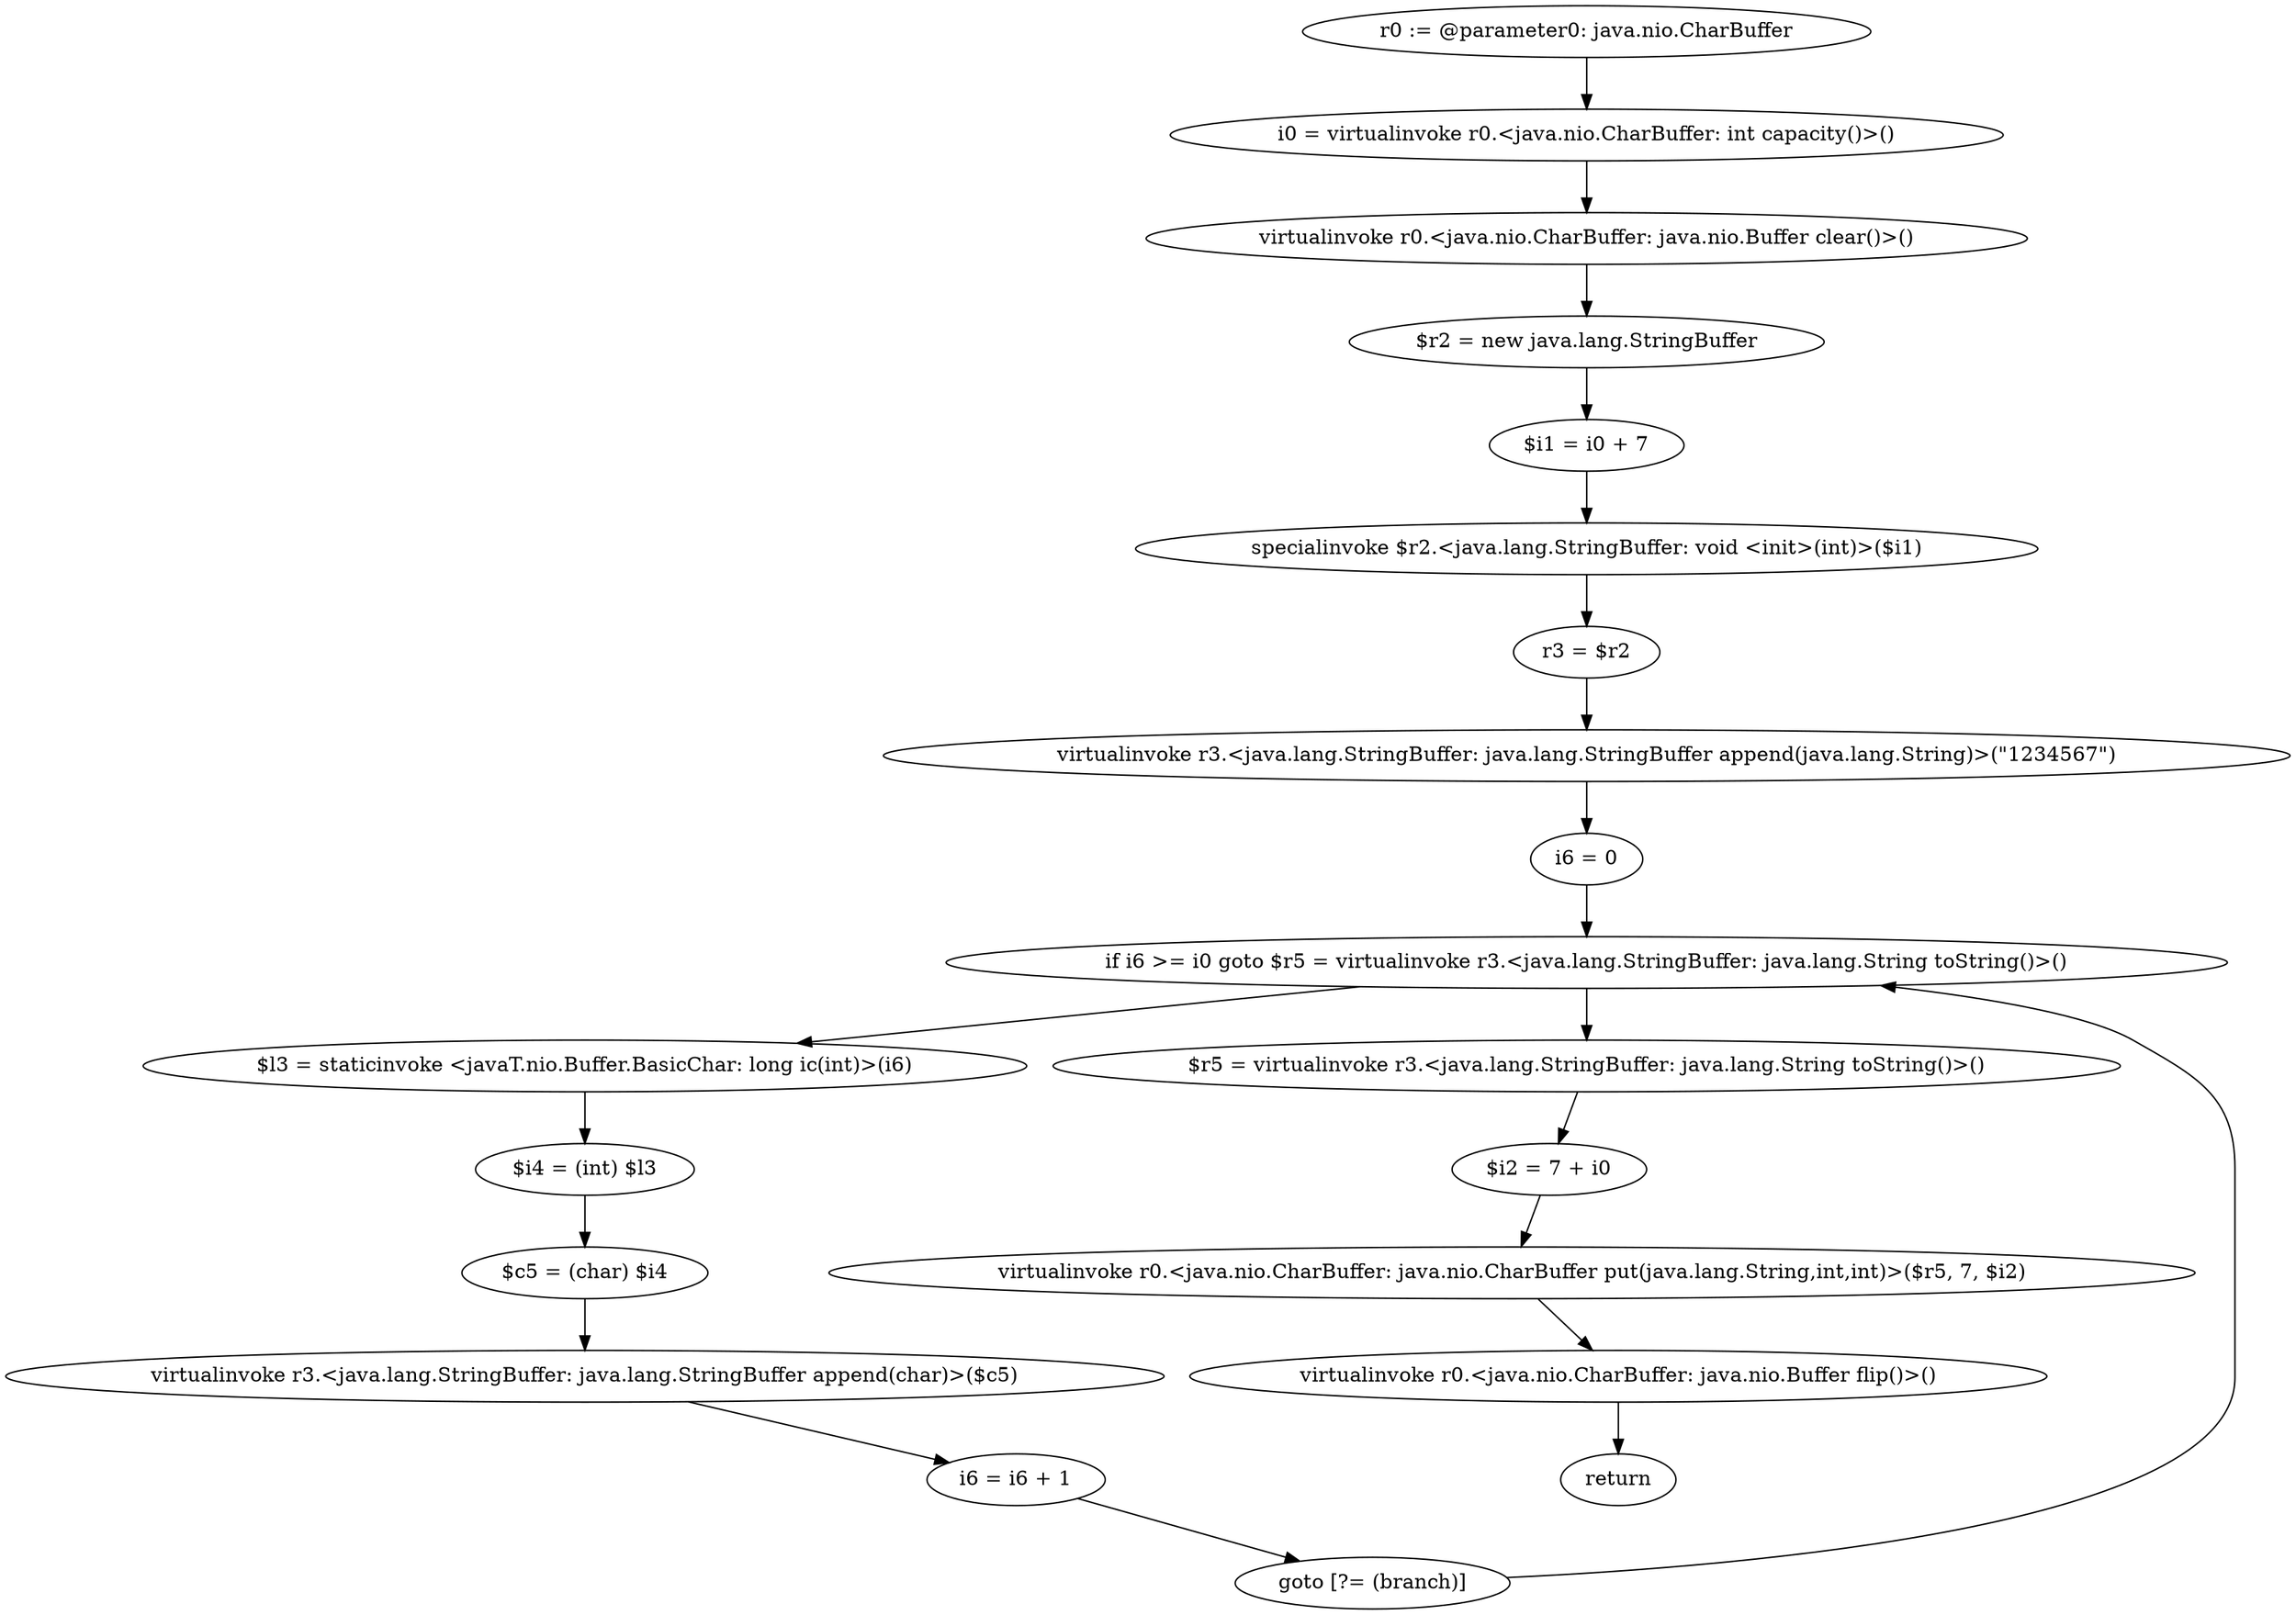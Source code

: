digraph "unitGraph" {
    "r0 := @parameter0: java.nio.CharBuffer"
    "i0 = virtualinvoke r0.<java.nio.CharBuffer: int capacity()>()"
    "virtualinvoke r0.<java.nio.CharBuffer: java.nio.Buffer clear()>()"
    "$r2 = new java.lang.StringBuffer"
    "$i1 = i0 + 7"
    "specialinvoke $r2.<java.lang.StringBuffer: void <init>(int)>($i1)"
    "r3 = $r2"
    "virtualinvoke r3.<java.lang.StringBuffer: java.lang.StringBuffer append(java.lang.String)>(\"1234567\")"
    "i6 = 0"
    "if i6 >= i0 goto $r5 = virtualinvoke r3.<java.lang.StringBuffer: java.lang.String toString()>()"
    "$l3 = staticinvoke <javaT.nio.Buffer.BasicChar: long ic(int)>(i6)"
    "$i4 = (int) $l3"
    "$c5 = (char) $i4"
    "virtualinvoke r3.<java.lang.StringBuffer: java.lang.StringBuffer append(char)>($c5)"
    "i6 = i6 + 1"
    "goto [?= (branch)]"
    "$r5 = virtualinvoke r3.<java.lang.StringBuffer: java.lang.String toString()>()"
    "$i2 = 7 + i0"
    "virtualinvoke r0.<java.nio.CharBuffer: java.nio.CharBuffer put(java.lang.String,int,int)>($r5, 7, $i2)"
    "virtualinvoke r0.<java.nio.CharBuffer: java.nio.Buffer flip()>()"
    "return"
    "r0 := @parameter0: java.nio.CharBuffer"->"i0 = virtualinvoke r0.<java.nio.CharBuffer: int capacity()>()";
    "i0 = virtualinvoke r0.<java.nio.CharBuffer: int capacity()>()"->"virtualinvoke r0.<java.nio.CharBuffer: java.nio.Buffer clear()>()";
    "virtualinvoke r0.<java.nio.CharBuffer: java.nio.Buffer clear()>()"->"$r2 = new java.lang.StringBuffer";
    "$r2 = new java.lang.StringBuffer"->"$i1 = i0 + 7";
    "$i1 = i0 + 7"->"specialinvoke $r2.<java.lang.StringBuffer: void <init>(int)>($i1)";
    "specialinvoke $r2.<java.lang.StringBuffer: void <init>(int)>($i1)"->"r3 = $r2";
    "r3 = $r2"->"virtualinvoke r3.<java.lang.StringBuffer: java.lang.StringBuffer append(java.lang.String)>(\"1234567\")";
    "virtualinvoke r3.<java.lang.StringBuffer: java.lang.StringBuffer append(java.lang.String)>(\"1234567\")"->"i6 = 0";
    "i6 = 0"->"if i6 >= i0 goto $r5 = virtualinvoke r3.<java.lang.StringBuffer: java.lang.String toString()>()";
    "if i6 >= i0 goto $r5 = virtualinvoke r3.<java.lang.StringBuffer: java.lang.String toString()>()"->"$l3 = staticinvoke <javaT.nio.Buffer.BasicChar: long ic(int)>(i6)";
    "if i6 >= i0 goto $r5 = virtualinvoke r3.<java.lang.StringBuffer: java.lang.String toString()>()"->"$r5 = virtualinvoke r3.<java.lang.StringBuffer: java.lang.String toString()>()";
    "$l3 = staticinvoke <javaT.nio.Buffer.BasicChar: long ic(int)>(i6)"->"$i4 = (int) $l3";
    "$i4 = (int) $l3"->"$c5 = (char) $i4";
    "$c5 = (char) $i4"->"virtualinvoke r3.<java.lang.StringBuffer: java.lang.StringBuffer append(char)>($c5)";
    "virtualinvoke r3.<java.lang.StringBuffer: java.lang.StringBuffer append(char)>($c5)"->"i6 = i6 + 1";
    "i6 = i6 + 1"->"goto [?= (branch)]";
    "goto [?= (branch)]"->"if i6 >= i0 goto $r5 = virtualinvoke r3.<java.lang.StringBuffer: java.lang.String toString()>()";
    "$r5 = virtualinvoke r3.<java.lang.StringBuffer: java.lang.String toString()>()"->"$i2 = 7 + i0";
    "$i2 = 7 + i0"->"virtualinvoke r0.<java.nio.CharBuffer: java.nio.CharBuffer put(java.lang.String,int,int)>($r5, 7, $i2)";
    "virtualinvoke r0.<java.nio.CharBuffer: java.nio.CharBuffer put(java.lang.String,int,int)>($r5, 7, $i2)"->"virtualinvoke r0.<java.nio.CharBuffer: java.nio.Buffer flip()>()";
    "virtualinvoke r0.<java.nio.CharBuffer: java.nio.Buffer flip()>()"->"return";
}
